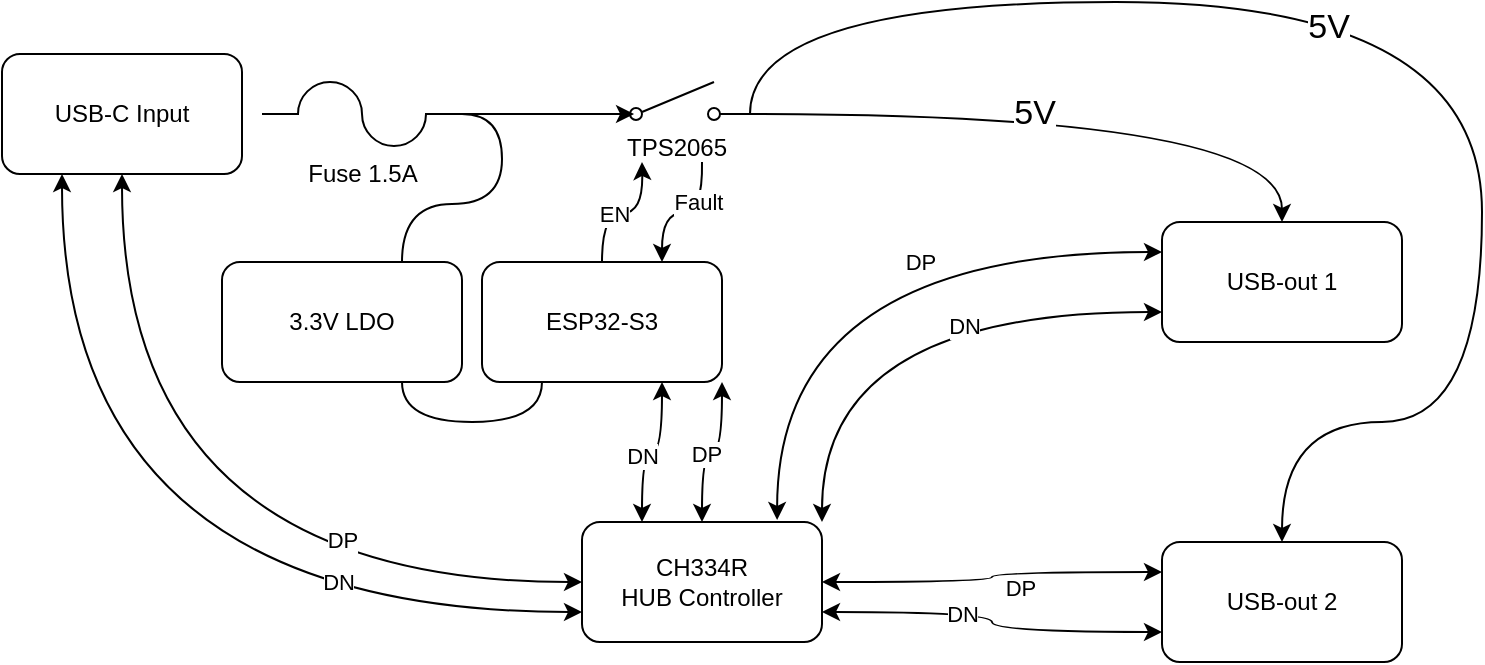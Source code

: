 <mxfile version="24.2.5" type="device">
  <diagram name="Page-1" id="iyQKDzpvdXD-cODoexZ8">
    <mxGraphModel dx="1434" dy="746" grid="1" gridSize="10" guides="1" tooltips="1" connect="1" arrows="1" fold="1" page="1" pageScale="1" pageWidth="827" pageHeight="1169" math="0" shadow="0">
      <root>
        <mxCell id="0" />
        <mxCell id="1" parent="0" />
        <mxCell id="S5ufReLs7GRRkhtscK_7-11" style="edgeStyle=orthogonalEdgeStyle;rounded=0;orthogonalLoop=1;jettySize=auto;html=1;entryX=0;entryY=0.25;entryDx=0;entryDy=0;curved=1;startArrow=classic;startFill=1;exitX=0.813;exitY=-0.017;exitDx=0;exitDy=0;exitPerimeter=0;" edge="1" parent="1" source="S5ufReLs7GRRkhtscK_7-33" target="S5ufReLs7GRRkhtscK_7-7">
          <mxGeometry relative="1" as="geometry">
            <mxPoint x="451" y="306.6" as="sourcePoint" />
          </mxGeometry>
        </mxCell>
        <mxCell id="S5ufReLs7GRRkhtscK_7-21" value="&lt;div&gt;DP&lt;/div&gt;" style="edgeLabel;html=1;align=center;verticalAlign=middle;resizable=0;points=[];" vertex="1" connectable="0" parent="S5ufReLs7GRRkhtscK_7-11">
          <mxGeometry x="0.255" y="-5" relative="1" as="geometry">
            <mxPoint as="offset" />
          </mxGeometry>
        </mxCell>
        <mxCell id="S5ufReLs7GRRkhtscK_7-4" value="&lt;div&gt;Fuse 1.5A&lt;/div&gt;" style="pointerEvents=1;verticalLabelPosition=bottom;shadow=0;dashed=0;align=center;html=1;verticalAlign=top;shape=mxgraph.electrical.miscellaneous.fuse_4;" vertex="1" parent="1">
          <mxGeometry x="170" y="200" width="100" height="32" as="geometry" />
        </mxCell>
        <mxCell id="S5ufReLs7GRRkhtscK_7-7" value="USB-out 1" style="rounded=1;whiteSpace=wrap;html=1;" vertex="1" parent="1">
          <mxGeometry x="620" y="270" width="120" height="60" as="geometry" />
        </mxCell>
        <mxCell id="S5ufReLs7GRRkhtscK_7-28" style="edgeStyle=orthogonalEdgeStyle;rounded=0;orthogonalLoop=1;jettySize=auto;html=1;exitX=0.5;exitY=0;exitDx=0;exitDy=0;entryX=1;entryY=0.8;entryDx=0;entryDy=0;curved=1;startArrow=classic;startFill=1;endArrow=none;endFill=0;" edge="1" parent="1" source="S5ufReLs7GRRkhtscK_7-8" target="S5ufReLs7GRRkhtscK_7-25">
          <mxGeometry relative="1" as="geometry">
            <Array as="points">
              <mxPoint x="680" y="370" />
              <mxPoint x="780" y="370" />
              <mxPoint x="780" y="160" />
              <mxPoint x="414" y="160" />
            </Array>
          </mxGeometry>
        </mxCell>
        <mxCell id="S5ufReLs7GRRkhtscK_7-29" value="5V" style="edgeLabel;html=1;align=center;verticalAlign=middle;resizable=0;points=[];fontSize=17;" vertex="1" connectable="0" parent="S5ufReLs7GRRkhtscK_7-28">
          <mxGeometry x="0.129" y="13" relative="1" as="geometry">
            <mxPoint as="offset" />
          </mxGeometry>
        </mxCell>
        <mxCell id="S5ufReLs7GRRkhtscK_7-8" value="&lt;div&gt;USB-out 2&lt;/div&gt;" style="rounded=1;whiteSpace=wrap;html=1;" vertex="1" parent="1">
          <mxGeometry x="620" y="430" width="120" height="60" as="geometry" />
        </mxCell>
        <mxCell id="S5ufReLs7GRRkhtscK_7-16" style="edgeStyle=orthogonalEdgeStyle;rounded=0;orthogonalLoop=1;jettySize=auto;html=1;exitX=1;exitY=0;exitDx=0;exitDy=0;entryX=0;entryY=0.75;entryDx=0;entryDy=0;startArrow=classic;startFill=1;curved=1;" edge="1" parent="1" source="S5ufReLs7GRRkhtscK_7-33" target="S5ufReLs7GRRkhtscK_7-7">
          <mxGeometry relative="1" as="geometry">
            <mxPoint x="451" y="326.88" as="sourcePoint" />
          </mxGeometry>
        </mxCell>
        <mxCell id="S5ufReLs7GRRkhtscK_7-22" value="&lt;div&gt;DN&lt;/div&gt;" style="edgeLabel;html=1;align=center;verticalAlign=middle;resizable=0;points=[];" vertex="1" connectable="0" parent="S5ufReLs7GRRkhtscK_7-16">
          <mxGeometry x="0.281" y="-7" relative="1" as="geometry">
            <mxPoint as="offset" />
          </mxGeometry>
        </mxCell>
        <mxCell id="S5ufReLs7GRRkhtscK_7-19" style="edgeStyle=orthogonalEdgeStyle;rounded=0;orthogonalLoop=1;jettySize=auto;html=1;exitX=1;exitY=0.5;exitDx=0;exitDy=0;entryX=0;entryY=0.25;entryDx=0;entryDy=0;startArrow=classic;startFill=1;curved=1;" edge="1" parent="1" source="S5ufReLs7GRRkhtscK_7-33" target="S5ufReLs7GRRkhtscK_7-8">
          <mxGeometry relative="1" as="geometry">
            <mxPoint x="445" y="456.1" as="sourcePoint" />
          </mxGeometry>
        </mxCell>
        <mxCell id="S5ufReLs7GRRkhtscK_7-23" value="DP" style="edgeLabel;html=1;align=center;verticalAlign=middle;resizable=0;points=[];" vertex="1" connectable="0" parent="S5ufReLs7GRRkhtscK_7-19">
          <mxGeometry x="0.183" y="-8" relative="1" as="geometry">
            <mxPoint as="offset" />
          </mxGeometry>
        </mxCell>
        <mxCell id="S5ufReLs7GRRkhtscK_7-20" style="edgeStyle=orthogonalEdgeStyle;rounded=0;orthogonalLoop=1;jettySize=auto;html=1;exitX=1;exitY=0.75;exitDx=0;exitDy=0;entryX=0;entryY=0.75;entryDx=0;entryDy=0;startArrow=classic;startFill=1;curved=1;" edge="1" parent="1" source="S5ufReLs7GRRkhtscK_7-33" target="S5ufReLs7GRRkhtscK_7-8">
          <mxGeometry relative="1" as="geometry">
            <mxPoint x="445" y="476.38" as="sourcePoint" />
          </mxGeometry>
        </mxCell>
        <mxCell id="S5ufReLs7GRRkhtscK_7-24" value="DN" style="edgeLabel;html=1;align=center;verticalAlign=middle;resizable=0;points=[];" vertex="1" connectable="0" parent="S5ufReLs7GRRkhtscK_7-20">
          <mxGeometry x="-0.229" y="-1" relative="1" as="geometry">
            <mxPoint as="offset" />
          </mxGeometry>
        </mxCell>
        <mxCell id="S5ufReLs7GRRkhtscK_7-26" style="edgeStyle=orthogonalEdgeStyle;rounded=0;orthogonalLoop=1;jettySize=auto;html=1;exitX=1;exitY=0.8;exitDx=0;exitDy=0;curved=1;" edge="1" parent="1" source="S5ufReLs7GRRkhtscK_7-25" target="S5ufReLs7GRRkhtscK_7-7">
          <mxGeometry relative="1" as="geometry" />
        </mxCell>
        <mxCell id="S5ufReLs7GRRkhtscK_7-27" value="5V" style="edgeLabel;html=1;align=center;verticalAlign=middle;resizable=0;points=[];fontSize=17;" vertex="1" connectable="0" parent="S5ufReLs7GRRkhtscK_7-26">
          <mxGeometry x="-0.113" relative="1" as="geometry">
            <mxPoint as="offset" />
          </mxGeometry>
        </mxCell>
        <mxCell id="S5ufReLs7GRRkhtscK_7-25" value="TPS2065" style="html=1;shape=mxgraph.electrical.electro-mechanical.singleSwitch;aspect=fixed;elSwitchState=off;spacingBottom=-46;" vertex="1" parent="1">
          <mxGeometry x="339" y="200" width="75" height="20" as="geometry" />
        </mxCell>
        <mxCell id="S5ufReLs7GRRkhtscK_7-30" style="edgeStyle=orthogonalEdgeStyle;rounded=0;orthogonalLoop=1;jettySize=auto;html=1;exitX=1;exitY=0.5;exitDx=0;exitDy=0;exitPerimeter=0;entryX=0.227;entryY=0.8;entryDx=0;entryDy=0;entryPerimeter=0;" edge="1" parent="1" source="S5ufReLs7GRRkhtscK_7-4" target="S5ufReLs7GRRkhtscK_7-25">
          <mxGeometry relative="1" as="geometry" />
        </mxCell>
        <mxCell id="S5ufReLs7GRRkhtscK_7-32" style="edgeStyle=orthogonalEdgeStyle;rounded=0;orthogonalLoop=1;jettySize=auto;html=1;exitX=0.5;exitY=0;exitDx=0;exitDy=0;curved=1;" edge="1" parent="1" source="S5ufReLs7GRRkhtscK_7-31">
          <mxGeometry relative="1" as="geometry">
            <mxPoint x="360" y="240" as="targetPoint" />
          </mxGeometry>
        </mxCell>
        <mxCell id="S5ufReLs7GRRkhtscK_7-38" value="EN" style="edgeLabel;html=1;align=center;verticalAlign=middle;resizable=0;points=[];" vertex="1" connectable="0" parent="S5ufReLs7GRRkhtscK_7-32">
          <mxGeometry x="-0.143" y="1" relative="1" as="geometry">
            <mxPoint y="1" as="offset" />
          </mxGeometry>
        </mxCell>
        <mxCell id="S5ufReLs7GRRkhtscK_7-39" style="edgeStyle=orthogonalEdgeStyle;rounded=0;orthogonalLoop=1;jettySize=auto;html=1;exitX=0.75;exitY=0;exitDx=0;exitDy=0;curved=1;startArrow=classic;startFill=1;endArrow=none;endFill=0;" edge="1" parent="1" source="S5ufReLs7GRRkhtscK_7-31">
          <mxGeometry relative="1" as="geometry">
            <mxPoint x="390" y="240" as="targetPoint" />
          </mxGeometry>
        </mxCell>
        <mxCell id="S5ufReLs7GRRkhtscK_7-40" value="Fault" style="edgeLabel;html=1;align=center;verticalAlign=middle;resizable=0;points=[];" vertex="1" connectable="0" parent="S5ufReLs7GRRkhtscK_7-39">
          <mxGeometry x="0.434" y="3" relative="1" as="geometry">
            <mxPoint as="offset" />
          </mxGeometry>
        </mxCell>
        <mxCell id="S5ufReLs7GRRkhtscK_7-31" value="ESP32-S3" style="rounded=1;whiteSpace=wrap;html=1;" vertex="1" parent="1">
          <mxGeometry x="280" y="290" width="120" height="60" as="geometry" />
        </mxCell>
        <mxCell id="S5ufReLs7GRRkhtscK_7-35" style="edgeStyle=orthogonalEdgeStyle;rounded=0;orthogonalLoop=1;jettySize=auto;html=1;exitX=0.25;exitY=0;exitDx=0;exitDy=0;entryX=0.75;entryY=1;entryDx=0;entryDy=0;curved=1;startArrow=classic;startFill=1;" edge="1" parent="1" source="S5ufReLs7GRRkhtscK_7-33" target="S5ufReLs7GRRkhtscK_7-31">
          <mxGeometry relative="1" as="geometry" />
        </mxCell>
        <mxCell id="S5ufReLs7GRRkhtscK_7-37" value="DN" style="edgeLabel;html=1;align=center;verticalAlign=middle;resizable=0;points=[];" vertex="1" connectable="0" parent="S5ufReLs7GRRkhtscK_7-35">
          <mxGeometry x="-0.175" relative="1" as="geometry">
            <mxPoint as="offset" />
          </mxGeometry>
        </mxCell>
        <mxCell id="S5ufReLs7GRRkhtscK_7-49" style="edgeStyle=orthogonalEdgeStyle;rounded=0;orthogonalLoop=1;jettySize=auto;html=1;exitX=0;exitY=0.5;exitDx=0;exitDy=0;entryX=0.5;entryY=1;entryDx=0;entryDy=0;startArrow=classic;startFill=1;endArrow=classic;endFill=1;curved=1;" edge="1" parent="1" source="S5ufReLs7GRRkhtscK_7-33" target="S5ufReLs7GRRkhtscK_7-42">
          <mxGeometry relative="1" as="geometry" />
        </mxCell>
        <mxCell id="S5ufReLs7GRRkhtscK_7-50" value="DP" style="edgeLabel;html=1;align=center;verticalAlign=middle;resizable=0;points=[];" vertex="1" connectable="0" parent="S5ufReLs7GRRkhtscK_7-49">
          <mxGeometry x="-0.447" y="-21" relative="1" as="geometry">
            <mxPoint as="offset" />
          </mxGeometry>
        </mxCell>
        <mxCell id="S5ufReLs7GRRkhtscK_7-33" value="&lt;div&gt;CH334R&lt;/div&gt;&lt;div&gt;HUB Controller&lt;/div&gt;" style="rounded=1;whiteSpace=wrap;html=1;" vertex="1" parent="1">
          <mxGeometry x="330" y="420" width="120" height="60" as="geometry" />
        </mxCell>
        <mxCell id="S5ufReLs7GRRkhtscK_7-34" style="edgeStyle=orthogonalEdgeStyle;rounded=0;orthogonalLoop=1;jettySize=auto;html=1;exitX=0.5;exitY=0;exitDx=0;exitDy=0;entryX=1;entryY=1;entryDx=0;entryDy=0;curved=1;startArrow=classic;startFill=1;" edge="1" parent="1" source="S5ufReLs7GRRkhtscK_7-33" target="S5ufReLs7GRRkhtscK_7-31">
          <mxGeometry relative="1" as="geometry">
            <mxPoint x="500" y="600" as="targetPoint" />
          </mxGeometry>
        </mxCell>
        <mxCell id="S5ufReLs7GRRkhtscK_7-36" value="DP" style="edgeLabel;html=1;align=center;verticalAlign=middle;resizable=0;points=[];" vertex="1" connectable="0" parent="S5ufReLs7GRRkhtscK_7-34">
          <mxGeometry x="-0.075" y="-1" relative="1" as="geometry">
            <mxPoint as="offset" />
          </mxGeometry>
        </mxCell>
        <mxCell id="S5ufReLs7GRRkhtscK_7-45" style="edgeStyle=orthogonalEdgeStyle;rounded=0;orthogonalLoop=1;jettySize=auto;html=1;exitX=0.75;exitY=1;exitDx=0;exitDy=0;entryX=0.25;entryY=1;entryDx=0;entryDy=0;endArrow=none;endFill=0;curved=1;" edge="1" parent="1" source="S5ufReLs7GRRkhtscK_7-41" target="S5ufReLs7GRRkhtscK_7-31">
          <mxGeometry relative="1" as="geometry" />
        </mxCell>
        <mxCell id="S5ufReLs7GRRkhtscK_7-41" value="&lt;div&gt;3.3V LDO&lt;/div&gt;" style="rounded=1;whiteSpace=wrap;html=1;" vertex="1" parent="1">
          <mxGeometry x="150" y="290" width="120" height="60" as="geometry" />
        </mxCell>
        <mxCell id="S5ufReLs7GRRkhtscK_7-48" style="edgeStyle=orthogonalEdgeStyle;rounded=0;orthogonalLoop=1;jettySize=auto;html=1;exitX=0.25;exitY=1;exitDx=0;exitDy=0;entryX=0;entryY=0.75;entryDx=0;entryDy=0;startArrow=classic;startFill=1;endArrow=classic;endFill=1;curved=1;" edge="1" parent="1" source="S5ufReLs7GRRkhtscK_7-42" target="S5ufReLs7GRRkhtscK_7-33">
          <mxGeometry relative="1" as="geometry" />
        </mxCell>
        <mxCell id="S5ufReLs7GRRkhtscK_7-51" value="DN" style="edgeLabel;html=1;align=center;verticalAlign=middle;resizable=0;points=[];" vertex="1" connectable="0" parent="S5ufReLs7GRRkhtscK_7-48">
          <mxGeometry x="0.491" y="15" relative="1" as="geometry">
            <mxPoint as="offset" />
          </mxGeometry>
        </mxCell>
        <mxCell id="S5ufReLs7GRRkhtscK_7-42" value="USB-C Input" style="rounded=1;whiteSpace=wrap;html=1;" vertex="1" parent="1">
          <mxGeometry x="40" y="186" width="120" height="60" as="geometry" />
        </mxCell>
        <mxCell id="S5ufReLs7GRRkhtscK_7-44" style="edgeStyle=orthogonalEdgeStyle;rounded=0;orthogonalLoop=1;jettySize=auto;html=1;exitX=0.75;exitY=0;exitDx=0;exitDy=0;entryX=1;entryY=0.5;entryDx=0;entryDy=0;entryPerimeter=0;endArrow=none;endFill=0;curved=1;" edge="1" parent="1" source="S5ufReLs7GRRkhtscK_7-41" target="S5ufReLs7GRRkhtscK_7-4">
          <mxGeometry relative="1" as="geometry" />
        </mxCell>
      </root>
    </mxGraphModel>
  </diagram>
</mxfile>
